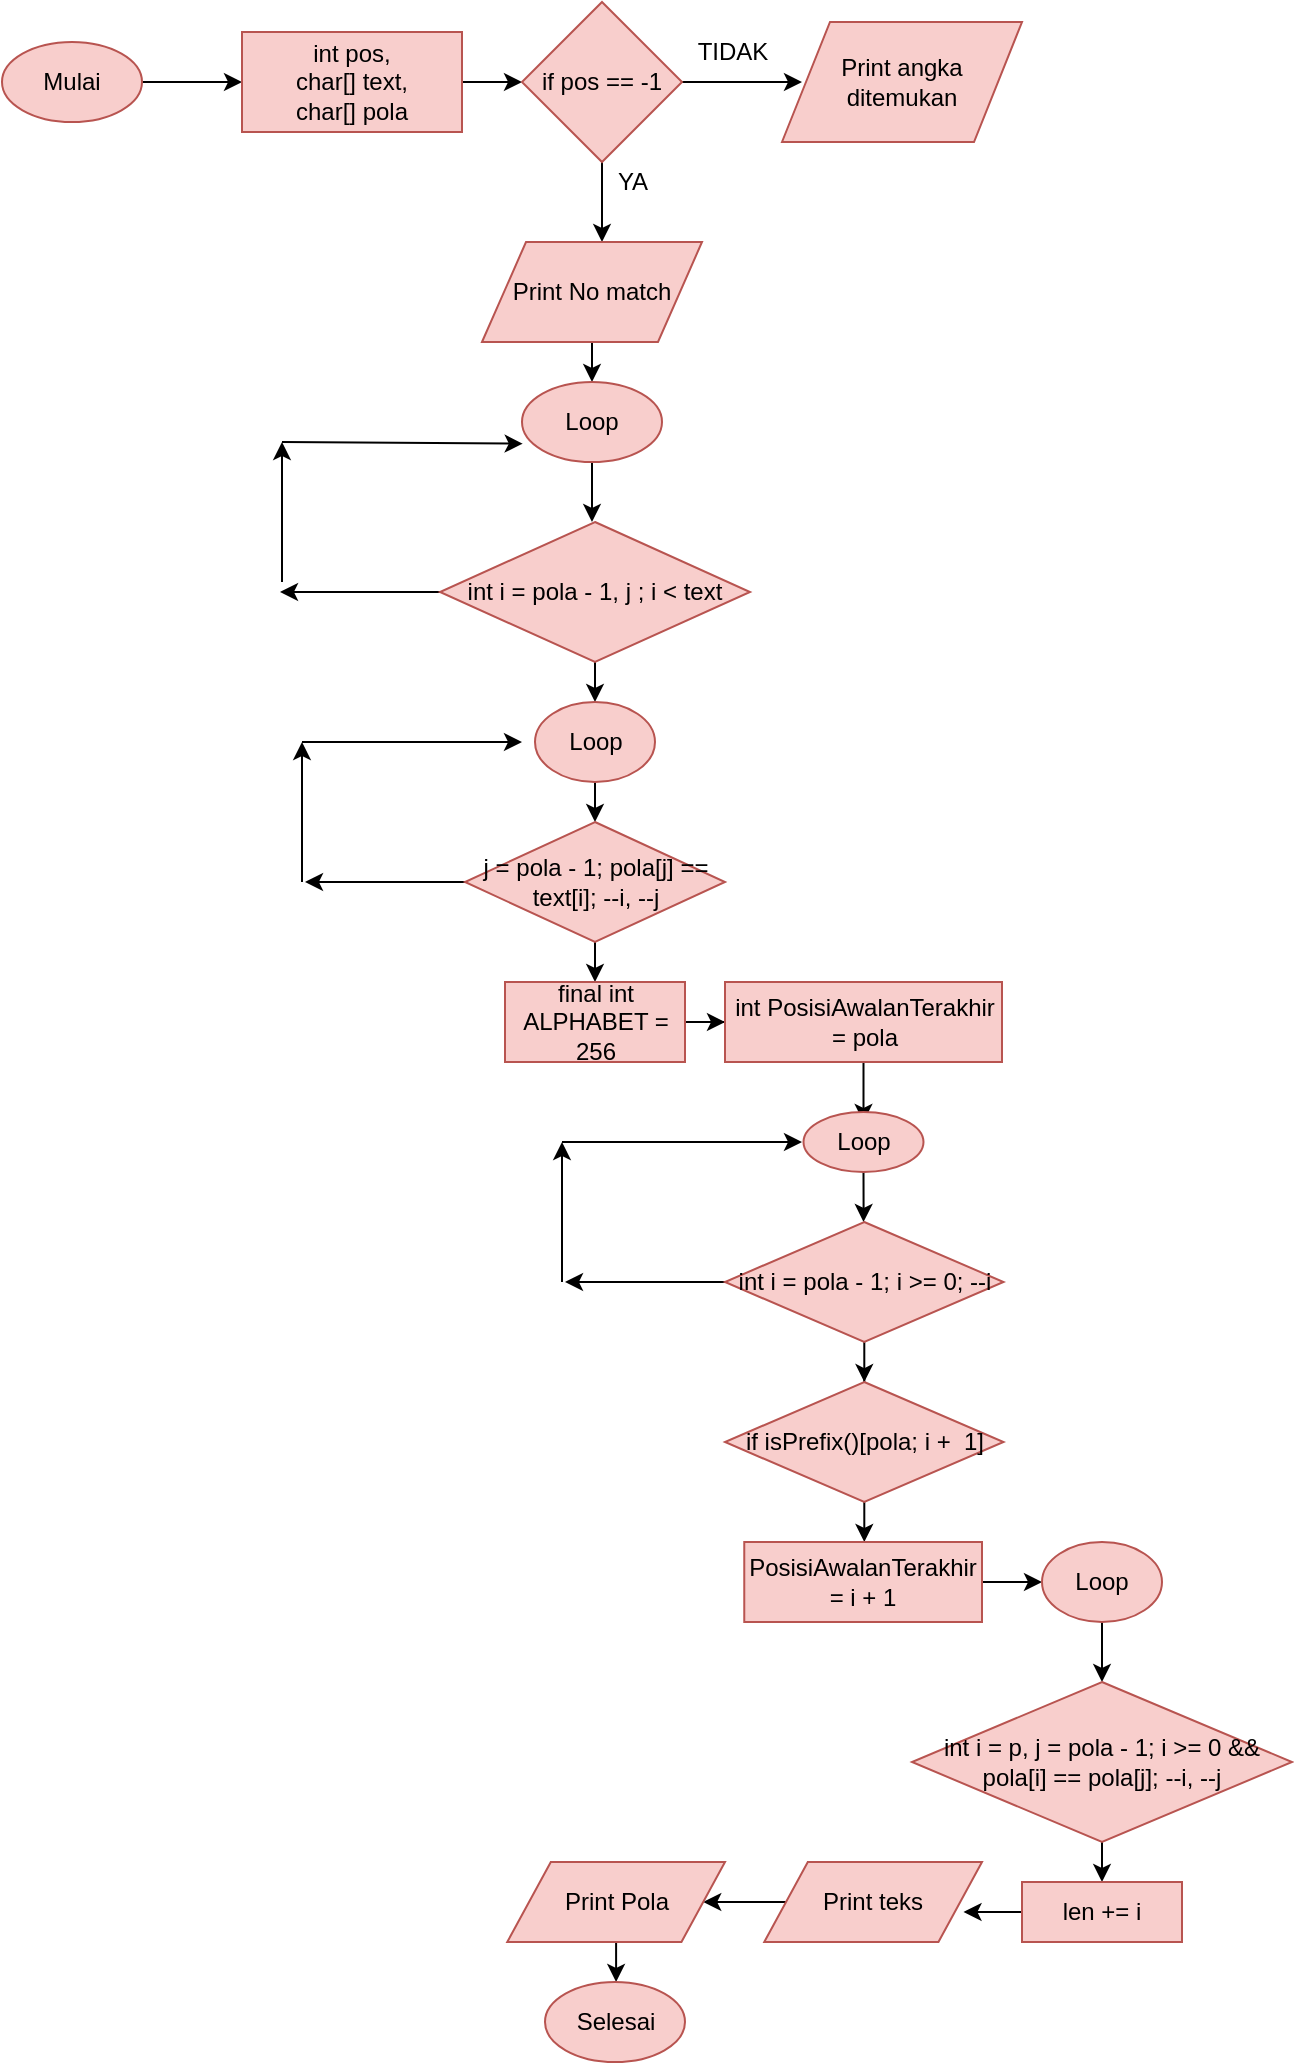 <mxfile version="13.0.7" type="device"><diagram id="GbaW0tDs-Wqp3KDxFwhL" name="Page-1"><mxGraphModel dx="868" dy="534" grid="1" gridSize="10" guides="1" tooltips="1" connect="1" arrows="1" fold="1" page="1" pageScale="1" pageWidth="827" pageHeight="1169" math="0" shadow="0"><root><mxCell id="0"/><mxCell id="1" parent="0"/><mxCell id="rYscb8ckETzKkU_4gAE--3" value="" style="edgeStyle=orthogonalEdgeStyle;rounded=0;orthogonalLoop=1;jettySize=auto;html=1;" edge="1" parent="1" source="rYscb8ckETzKkU_4gAE--1"><mxGeometry relative="1" as="geometry"><mxPoint x="160" y="40" as="targetPoint"/></mxGeometry></mxCell><mxCell id="rYscb8ckETzKkU_4gAE--1" value="Mulai" style="ellipse;whiteSpace=wrap;html=1;fillColor=#f8cecc;strokeColor=#b85450;" vertex="1" parent="1"><mxGeometry x="40" y="20" width="70" height="40" as="geometry"/></mxCell><mxCell id="rYscb8ckETzKkU_4gAE--6" value="" style="edgeStyle=orthogonalEdgeStyle;rounded=0;orthogonalLoop=1;jettySize=auto;html=1;" edge="1" parent="1" source="rYscb8ckETzKkU_4gAE--4"><mxGeometry relative="1" as="geometry"><mxPoint x="300" y="40" as="targetPoint"/></mxGeometry></mxCell><mxCell id="rYscb8ckETzKkU_4gAE--4" value="int pos,&lt;br&gt;char[] text,&lt;br&gt;char[] pola" style="rounded=0;whiteSpace=wrap;html=1;fillColor=#f8cecc;strokeColor=#b85450;" vertex="1" parent="1"><mxGeometry x="160" y="15" width="110" height="50" as="geometry"/></mxCell><mxCell id="rYscb8ckETzKkU_4gAE--10" value="" style="edgeStyle=orthogonalEdgeStyle;rounded=0;orthogonalLoop=1;jettySize=auto;html=1;" edge="1" parent="1" source="rYscb8ckETzKkU_4gAE--8"><mxGeometry relative="1" as="geometry"><mxPoint x="440" y="40" as="targetPoint"/></mxGeometry></mxCell><mxCell id="rYscb8ckETzKkU_4gAE--12" value="" style="edgeStyle=orthogonalEdgeStyle;rounded=0;orthogonalLoop=1;jettySize=auto;html=1;" edge="1" parent="1" source="rYscb8ckETzKkU_4gAE--8"><mxGeometry relative="1" as="geometry"><mxPoint x="340" y="120" as="targetPoint"/></mxGeometry></mxCell><mxCell id="rYscb8ckETzKkU_4gAE--8" value="if&amp;nbsp;pos == -1" style="rhombus;whiteSpace=wrap;html=1;fillColor=#f8cecc;strokeColor=#b85450;" vertex="1" parent="1"><mxGeometry x="300" width="80" height="80" as="geometry"/></mxCell><mxCell id="rYscb8ckETzKkU_4gAE--13" value="TIDAK" style="text;html=1;align=center;verticalAlign=middle;resizable=0;points=[];autosize=1;" vertex="1" parent="1"><mxGeometry x="380" y="15" width="50" height="20" as="geometry"/></mxCell><mxCell id="rYscb8ckETzKkU_4gAE--15" value="YA" style="text;html=1;align=center;verticalAlign=middle;resizable=0;points=[];autosize=1;" vertex="1" parent="1"><mxGeometry x="340" y="80" width="30" height="20" as="geometry"/></mxCell><mxCell id="rYscb8ckETzKkU_4gAE--19" value="" style="edgeStyle=orthogonalEdgeStyle;rounded=0;orthogonalLoop=1;jettySize=auto;html=1;" edge="1" parent="1" source="rYscb8ckETzKkU_4gAE--16"><mxGeometry relative="1" as="geometry"><mxPoint x="335" y="190" as="targetPoint"/></mxGeometry></mxCell><mxCell id="rYscb8ckETzKkU_4gAE--16" value="Print No match" style="shape=parallelogram;perimeter=parallelogramPerimeter;whiteSpace=wrap;html=1;fillColor=#f8cecc;strokeColor=#b85450;" vertex="1" parent="1"><mxGeometry x="280" y="120" width="110" height="50" as="geometry"/></mxCell><mxCell id="rYscb8ckETzKkU_4gAE--17" value="Print angka ditemukan" style="shape=parallelogram;perimeter=parallelogramPerimeter;whiteSpace=wrap;html=1;fillColor=#f8cecc;strokeColor=#b85450;" vertex="1" parent="1"><mxGeometry x="430" y="10" width="120" height="60" as="geometry"/></mxCell><mxCell id="rYscb8ckETzKkU_4gAE--22" value="" style="edgeStyle=orthogonalEdgeStyle;rounded=0;orthogonalLoop=1;jettySize=auto;html=1;" edge="1" parent="1" source="rYscb8ckETzKkU_4gAE--20"><mxGeometry relative="1" as="geometry"><mxPoint x="335" y="260" as="targetPoint"/></mxGeometry></mxCell><mxCell id="rYscb8ckETzKkU_4gAE--20" value="Loop" style="ellipse;whiteSpace=wrap;html=1;fillColor=#f8cecc;strokeColor=#b85450;" vertex="1" parent="1"><mxGeometry x="300" y="190" width="70" height="40" as="geometry"/></mxCell><mxCell id="rYscb8ckETzKkU_4gAE--28" value="" style="edgeStyle=orthogonalEdgeStyle;rounded=0;orthogonalLoop=1;jettySize=auto;html=1;" edge="1" parent="1" source="rYscb8ckETzKkU_4gAE--26"><mxGeometry relative="1" as="geometry"><mxPoint x="179.0" y="295" as="targetPoint"/></mxGeometry></mxCell><mxCell id="rYscb8ckETzKkU_4gAE--32" value="" style="edgeStyle=orthogonalEdgeStyle;rounded=0;orthogonalLoop=1;jettySize=auto;html=1;" edge="1" parent="1" source="rYscb8ckETzKkU_4gAE--26"><mxGeometry relative="1" as="geometry"><mxPoint x="336.5" y="350.0" as="targetPoint"/></mxGeometry></mxCell><mxCell id="rYscb8ckETzKkU_4gAE--26" value="int i = pola - 1, j ; i &amp;lt; text" style="rhombus;whiteSpace=wrap;html=1;fillColor=#f8cecc;strokeColor=#b85450;" vertex="1" parent="1"><mxGeometry x="259" y="260" width="155" height="70" as="geometry"/></mxCell><mxCell id="rYscb8ckETzKkU_4gAE--29" value="" style="endArrow=classic;html=1;" edge="1" parent="1"><mxGeometry width="50" height="50" relative="1" as="geometry"><mxPoint x="180" y="290" as="sourcePoint"/><mxPoint x="180" y="220" as="targetPoint"/></mxGeometry></mxCell><mxCell id="rYscb8ckETzKkU_4gAE--30" value="" style="endArrow=classic;html=1;entryX=0.005;entryY=0.771;entryDx=0;entryDy=0;entryPerimeter=0;" edge="1" parent="1" target="rYscb8ckETzKkU_4gAE--20"><mxGeometry width="50" height="50" relative="1" as="geometry"><mxPoint x="180" y="220" as="sourcePoint"/><mxPoint x="230" y="170" as="targetPoint"/></mxGeometry></mxCell><mxCell id="rYscb8ckETzKkU_4gAE--35" value="" style="edgeStyle=orthogonalEdgeStyle;rounded=0;orthogonalLoop=1;jettySize=auto;html=1;" edge="1" parent="1" source="rYscb8ckETzKkU_4gAE--33"><mxGeometry relative="1" as="geometry"><mxPoint x="336.5" y="410" as="targetPoint"/></mxGeometry></mxCell><mxCell id="rYscb8ckETzKkU_4gAE--33" value="Loop" style="ellipse;whiteSpace=wrap;html=1;fillColor=#f8cecc;strokeColor=#b85450;" vertex="1" parent="1"><mxGeometry x="306.5" y="350" width="60" height="40" as="geometry"/></mxCell><mxCell id="rYscb8ckETzKkU_4gAE--38" value="" style="edgeStyle=orthogonalEdgeStyle;rounded=0;orthogonalLoop=1;jettySize=auto;html=1;" edge="1" parent="1" source="rYscb8ckETzKkU_4gAE--36"><mxGeometry relative="1" as="geometry"><mxPoint x="191.5" y="440" as="targetPoint"/></mxGeometry></mxCell><mxCell id="rYscb8ckETzKkU_4gAE--42" value="" style="edgeStyle=orthogonalEdgeStyle;rounded=0;orthogonalLoop=1;jettySize=auto;html=1;" edge="1" parent="1" source="rYscb8ckETzKkU_4gAE--36"><mxGeometry relative="1" as="geometry"><mxPoint x="336.5" y="490" as="targetPoint"/></mxGeometry></mxCell><mxCell id="rYscb8ckETzKkU_4gAE--36" value="j = pola - 1; pola[j] == text[i]; --i, --j" style="rhombus;whiteSpace=wrap;html=1;fillColor=#f8cecc;strokeColor=#b85450;" vertex="1" parent="1"><mxGeometry x="271.5" y="410" width="130" height="60" as="geometry"/></mxCell><mxCell id="rYscb8ckETzKkU_4gAE--39" value="" style="endArrow=classic;html=1;" edge="1" parent="1"><mxGeometry width="50" height="50" relative="1" as="geometry"><mxPoint x="190" y="440" as="sourcePoint"/><mxPoint x="190" y="370" as="targetPoint"/></mxGeometry></mxCell><mxCell id="rYscb8ckETzKkU_4gAE--40" value="" style="endArrow=classic;html=1;" edge="1" parent="1"><mxGeometry width="50" height="50" relative="1" as="geometry"><mxPoint x="190" y="370" as="sourcePoint"/><mxPoint x="300" y="370" as="targetPoint"/></mxGeometry></mxCell><mxCell id="rYscb8ckETzKkU_4gAE--45" value="" style="edgeStyle=orthogonalEdgeStyle;rounded=0;orthogonalLoop=1;jettySize=auto;html=1;" edge="1" parent="1" source="rYscb8ckETzKkU_4gAE--43" target="rYscb8ckETzKkU_4gAE--44"><mxGeometry relative="1" as="geometry"/></mxCell><mxCell id="rYscb8ckETzKkU_4gAE--43" value="final int ALPHABET = 256" style="rounded=0;whiteSpace=wrap;html=1;fillColor=#f8cecc;strokeColor=#b85450;" vertex="1" parent="1"><mxGeometry x="291.5" y="490" width="90" height="40" as="geometry"/></mxCell><mxCell id="rYscb8ckETzKkU_4gAE--47" value="" style="edgeStyle=orthogonalEdgeStyle;rounded=0;orthogonalLoop=1;jettySize=auto;html=1;" edge="1" parent="1" source="rYscb8ckETzKkU_4gAE--44"><mxGeometry relative="1" as="geometry"><mxPoint x="470.75" y="560" as="targetPoint"/></mxGeometry></mxCell><mxCell id="rYscb8ckETzKkU_4gAE--44" value="int PosisiAwalanTerakhir = pola" style="rounded=0;whiteSpace=wrap;html=1;fillColor=#f8cecc;strokeColor=#b85450;" vertex="1" parent="1"><mxGeometry x="401.5" y="490" width="138.5" height="40" as="geometry"/></mxCell><mxCell id="rYscb8ckETzKkU_4gAE--51" value="" style="edgeStyle=orthogonalEdgeStyle;rounded=0;orthogonalLoop=1;jettySize=auto;html=1;" edge="1" parent="1" source="rYscb8ckETzKkU_4gAE--48"><mxGeometry relative="1" as="geometry"><mxPoint x="470.75" y="610" as="targetPoint"/></mxGeometry></mxCell><mxCell id="rYscb8ckETzKkU_4gAE--48" value="Loop" style="ellipse;whiteSpace=wrap;html=1;fillColor=#f8cecc;strokeColor=#b85450;" vertex="1" parent="1"><mxGeometry x="440.75" y="555" width="60" height="30" as="geometry"/></mxCell><mxCell id="rYscb8ckETzKkU_4gAE--53" value="" style="edgeStyle=orthogonalEdgeStyle;rounded=0;orthogonalLoop=1;jettySize=auto;html=1;" edge="1" parent="1" source="rYscb8ckETzKkU_4gAE--49"><mxGeometry relative="1" as="geometry"><mxPoint x="321.5" y="640" as="targetPoint"/></mxGeometry></mxCell><mxCell id="rYscb8ckETzKkU_4gAE--57" value="" style="edgeStyle=orthogonalEdgeStyle;rounded=0;orthogonalLoop=1;jettySize=auto;html=1;" edge="1" parent="1" source="rYscb8ckETzKkU_4gAE--49" target="rYscb8ckETzKkU_4gAE--56"><mxGeometry relative="1" as="geometry"/></mxCell><mxCell id="rYscb8ckETzKkU_4gAE--49" value="int i = pola - 1; i &amp;gt;= 0; --i" style="rhombus;whiteSpace=wrap;html=1;fillColor=#f8cecc;strokeColor=#b85450;" vertex="1" parent="1"><mxGeometry x="401.5" y="610" width="139.25" height="60" as="geometry"/></mxCell><mxCell id="rYscb8ckETzKkU_4gAE--60" value="" style="edgeStyle=orthogonalEdgeStyle;rounded=0;orthogonalLoop=1;jettySize=auto;html=1;" edge="1" parent="1" source="rYscb8ckETzKkU_4gAE--56"><mxGeometry relative="1" as="geometry"><mxPoint x="471.2" y="770.032" as="targetPoint"/></mxGeometry></mxCell><mxCell id="rYscb8ckETzKkU_4gAE--56" value="if&amp;nbsp;isPrefix()[pola; i +&amp;nbsp; 1]" style="rhombus;whiteSpace=wrap;html=1;fillColor=#f8cecc;strokeColor=#b85450;" vertex="1" parent="1"><mxGeometry x="401.5" y="690" width="139.25" height="60" as="geometry"/></mxCell><mxCell id="rYscb8ckETzKkU_4gAE--54" value="" style="endArrow=classic;html=1;" edge="1" parent="1"><mxGeometry width="50" height="50" relative="1" as="geometry"><mxPoint x="320" y="640" as="sourcePoint"/><mxPoint x="320" y="570" as="targetPoint"/></mxGeometry></mxCell><mxCell id="rYscb8ckETzKkU_4gAE--55" value="" style="endArrow=classic;html=1;" edge="1" parent="1"><mxGeometry width="50" height="50" relative="1" as="geometry"><mxPoint x="320" y="570" as="sourcePoint"/><mxPoint x="440" y="570" as="targetPoint"/></mxGeometry></mxCell><mxCell id="rYscb8ckETzKkU_4gAE--62" value="" style="edgeStyle=orthogonalEdgeStyle;rounded=0;orthogonalLoop=1;jettySize=auto;html=1;" edge="1" parent="1" source="rYscb8ckETzKkU_4gAE--58"><mxGeometry relative="1" as="geometry"><mxPoint x="560" y="790" as="targetPoint"/></mxGeometry></mxCell><mxCell id="rYscb8ckETzKkU_4gAE--58" value="PosisiAwalanTerakhir = i + 1" style="rounded=0;whiteSpace=wrap;html=1;fillColor=#f8cecc;strokeColor=#b85450;" vertex="1" parent="1"><mxGeometry x="411.13" y="770" width="118.87" height="40" as="geometry"/></mxCell><mxCell id="rYscb8ckETzKkU_4gAE--65" value="" style="edgeStyle=orthogonalEdgeStyle;rounded=0;orthogonalLoop=1;jettySize=auto;html=1;" edge="1" parent="1" source="rYscb8ckETzKkU_4gAE--63"><mxGeometry relative="1" as="geometry"><mxPoint x="590" y="840" as="targetPoint"/></mxGeometry></mxCell><mxCell id="rYscb8ckETzKkU_4gAE--63" value="Loop" style="ellipse;whiteSpace=wrap;html=1;fillColor=#f8cecc;strokeColor=#b85450;" vertex="1" parent="1"><mxGeometry x="560" y="770" width="60" height="40" as="geometry"/></mxCell><mxCell id="rYscb8ckETzKkU_4gAE--68" value="" style="edgeStyle=orthogonalEdgeStyle;rounded=0;orthogonalLoop=1;jettySize=auto;html=1;" edge="1" parent="1" source="rYscb8ckETzKkU_4gAE--66"><mxGeometry relative="1" as="geometry"><mxPoint x="590" y="940" as="targetPoint"/></mxGeometry></mxCell><mxCell id="rYscb8ckETzKkU_4gAE--66" value="int i = p, j = pola - 1; i &amp;gt;= 0 &amp;amp;&amp;amp; pola[i] == pola[j]; --i, --j" style="rhombus;whiteSpace=wrap;html=1;fillColor=#f8cecc;strokeColor=#b85450;" vertex="1" parent="1"><mxGeometry x="495" y="840" width="190" height="80" as="geometry"/></mxCell><mxCell id="rYscb8ckETzKkU_4gAE--71" value="" style="edgeStyle=orthogonalEdgeStyle;rounded=0;orthogonalLoop=1;jettySize=auto;html=1;" edge="1" parent="1" source="rYscb8ckETzKkU_4gAE--69"><mxGeometry relative="1" as="geometry"><mxPoint x="520.75" y="955" as="targetPoint"/></mxGeometry></mxCell><mxCell id="rYscb8ckETzKkU_4gAE--69" value="len += i" style="rounded=0;whiteSpace=wrap;html=1;fillColor=#f8cecc;strokeColor=#b85450;" vertex="1" parent="1"><mxGeometry x="550" y="940" width="80" height="30" as="geometry"/></mxCell><mxCell id="rYscb8ckETzKkU_4gAE--74" value="" style="edgeStyle=orthogonalEdgeStyle;rounded=0;orthogonalLoop=1;jettySize=auto;html=1;" edge="1" parent="1" source="rYscb8ckETzKkU_4gAE--72" target="rYscb8ckETzKkU_4gAE--73"><mxGeometry relative="1" as="geometry"/></mxCell><mxCell id="rYscb8ckETzKkU_4gAE--72" value="Print teks" style="shape=parallelogram;perimeter=parallelogramPerimeter;whiteSpace=wrap;html=1;fillColor=#f8cecc;strokeColor=#b85450;" vertex="1" parent="1"><mxGeometry x="421.13" y="930" width="108.87" height="40" as="geometry"/></mxCell><mxCell id="rYscb8ckETzKkU_4gAE--76" value="" style="edgeStyle=orthogonalEdgeStyle;rounded=0;orthogonalLoop=1;jettySize=auto;html=1;" edge="1" parent="1" source="rYscb8ckETzKkU_4gAE--73"><mxGeometry relative="1" as="geometry"><mxPoint x="347.1" y="990" as="targetPoint"/></mxGeometry></mxCell><mxCell id="rYscb8ckETzKkU_4gAE--73" value="Print Pola" style="shape=parallelogram;perimeter=parallelogramPerimeter;whiteSpace=wrap;html=1;fillColor=#f8cecc;strokeColor=#b85450;" vertex="1" parent="1"><mxGeometry x="292.63" y="930" width="108.87" height="40" as="geometry"/></mxCell><mxCell id="rYscb8ckETzKkU_4gAE--77" value="Selesai" style="ellipse;whiteSpace=wrap;html=1;fillColor=#f8cecc;strokeColor=#b85450;" vertex="1" parent="1"><mxGeometry x="311.5" y="990" width="70" height="40" as="geometry"/></mxCell></root></mxGraphModel></diagram></mxfile>